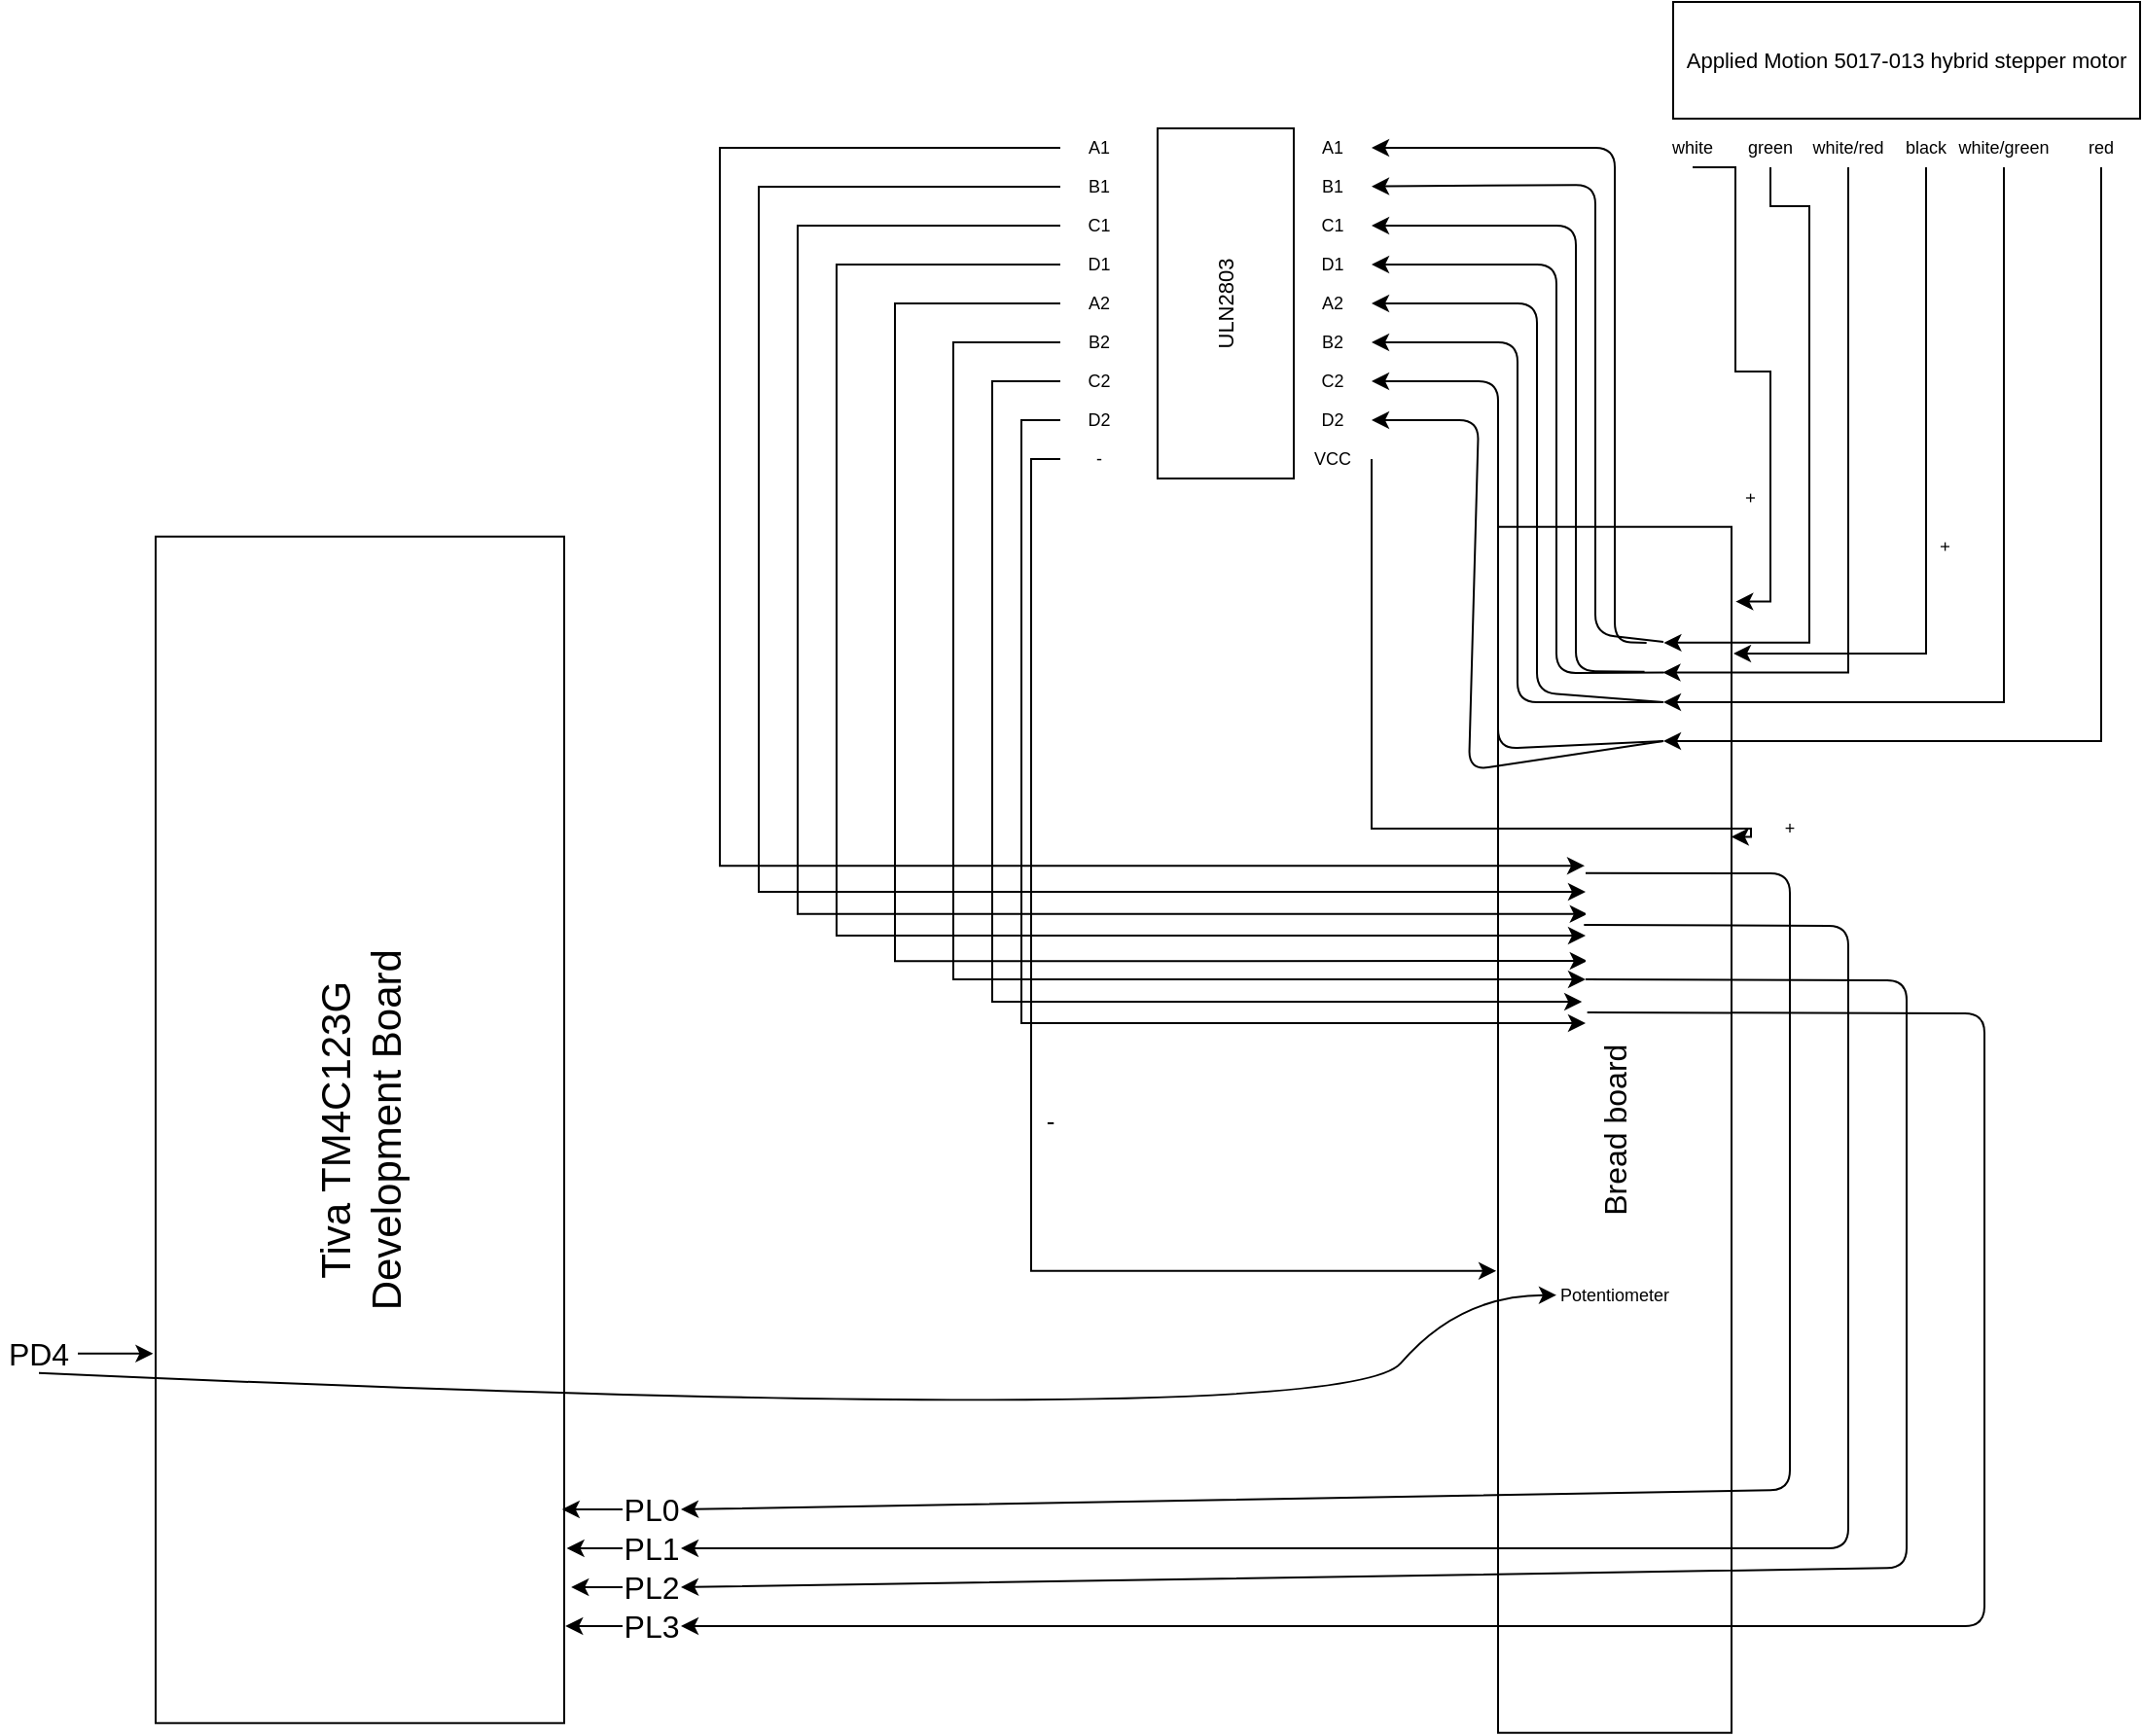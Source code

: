 <mxfile version="13.9.8" type="github">
  <diagram id="UxYcNDaZcgAWw7PneW3B" name="Page-1">
    <mxGraphModel dx="2523" dy="979" grid="1" gridSize="10" guides="1" tooltips="1" connect="1" arrows="1" fold="1" page="1" pageScale="1" pageWidth="850" pageHeight="1100" math="0" shadow="0">
      <root>
        <mxCell id="0" />
        <mxCell id="1" parent="0" />
        <mxCell id="YMQGmcqetLwAoUpaAqa0-1" value="Tiva TM4C123G&lt;br style=&quot;font-size: 21px;&quot;&gt;Development Board" style="rounded=0;whiteSpace=wrap;html=1;rotation=-90;fontSize=21;" vertex="1" parent="1">
          <mxGeometry x="-480" y="629.86" width="610" height="210" as="geometry" />
        </mxCell>
        <mxCell id="YMQGmcqetLwAoUpaAqa0-149" style="edgeStyle=orthogonalEdgeStyle;rounded=0;orthogonalLoop=1;jettySize=auto;html=1;exitX=0;exitY=0.5;exitDx=0;exitDy=0;entryX=0.18;entryY=0.995;entryDx=0;entryDy=0;entryPerimeter=0;fontSize=13;" edge="1" parent="1" source="YMQGmcqetLwAoUpaAqa0-3" target="YMQGmcqetLwAoUpaAqa0-1">
          <mxGeometry relative="1" as="geometry" />
        </mxCell>
        <mxCell id="YMQGmcqetLwAoUpaAqa0-3" value="PL0" style="text;html=1;strokeColor=none;fillColor=none;align=center;verticalAlign=middle;whiteSpace=wrap;rounded=0;fontSize=16;" vertex="1" parent="1">
          <mxGeometry x="-40" y="920" width="30" height="20" as="geometry" />
        </mxCell>
        <mxCell id="YMQGmcqetLwAoUpaAqa0-150" style="edgeStyle=orthogonalEdgeStyle;rounded=0;orthogonalLoop=1;jettySize=auto;html=1;exitX=0;exitY=0.5;exitDx=0;exitDy=0;entryX=0.147;entryY=1.006;entryDx=0;entryDy=0;entryPerimeter=0;fontSize=13;" edge="1" parent="1" source="YMQGmcqetLwAoUpaAqa0-4" target="YMQGmcqetLwAoUpaAqa0-1">
          <mxGeometry relative="1" as="geometry" />
        </mxCell>
        <mxCell id="YMQGmcqetLwAoUpaAqa0-4" value="PL1" style="text;html=1;strokeColor=none;fillColor=none;align=center;verticalAlign=middle;whiteSpace=wrap;rounded=0;fontSize=16;" vertex="1" parent="1">
          <mxGeometry x="-40" y="940" width="30" height="20" as="geometry" />
        </mxCell>
        <mxCell id="YMQGmcqetLwAoUpaAqa0-151" style="edgeStyle=orthogonalEdgeStyle;rounded=0;orthogonalLoop=1;jettySize=auto;html=1;exitX=0;exitY=0.5;exitDx=0;exitDy=0;entryX=0.114;entryY=1.017;entryDx=0;entryDy=0;entryPerimeter=0;fontSize=13;" edge="1" parent="1" source="YMQGmcqetLwAoUpaAqa0-5" target="YMQGmcqetLwAoUpaAqa0-1">
          <mxGeometry relative="1" as="geometry" />
        </mxCell>
        <mxCell id="YMQGmcqetLwAoUpaAqa0-5" value="PL2" style="text;html=1;strokeColor=none;fillColor=none;align=center;verticalAlign=middle;whiteSpace=wrap;rounded=0;fontSize=16;" vertex="1" parent="1">
          <mxGeometry x="-40" y="960" width="30" height="20" as="geometry" />
        </mxCell>
        <mxCell id="YMQGmcqetLwAoUpaAqa0-152" style="edgeStyle=orthogonalEdgeStyle;rounded=0;orthogonalLoop=1;jettySize=auto;html=1;exitX=0;exitY=0.5;exitDx=0;exitDy=0;entryX=0.082;entryY=1.003;entryDx=0;entryDy=0;entryPerimeter=0;fontSize=13;" edge="1" parent="1" source="YMQGmcqetLwAoUpaAqa0-6" target="YMQGmcqetLwAoUpaAqa0-1">
          <mxGeometry relative="1" as="geometry" />
        </mxCell>
        <mxCell id="YMQGmcqetLwAoUpaAqa0-6" value="PL3" style="text;html=1;strokeColor=none;fillColor=none;align=center;verticalAlign=middle;whiteSpace=wrap;rounded=0;fontSize=16;" vertex="1" parent="1">
          <mxGeometry x="-40" y="980" width="30" height="20" as="geometry" />
        </mxCell>
        <mxCell id="YMQGmcqetLwAoUpaAqa0-44" style="edgeStyle=orthogonalEdgeStyle;rounded=0;orthogonalLoop=1;jettySize=auto;html=1;exitX=1;exitY=0.5;exitDx=0;exitDy=0;entryX=0.312;entryY=-0.006;entryDx=0;entryDy=0;entryPerimeter=0;fontSize=16;" edge="1" parent="1" source="YMQGmcqetLwAoUpaAqa0-8" target="YMQGmcqetLwAoUpaAqa0-1">
          <mxGeometry relative="1" as="geometry" />
        </mxCell>
        <mxCell id="YMQGmcqetLwAoUpaAqa0-8" value="PD4" style="text;html=1;strokeColor=none;fillColor=none;align=center;verticalAlign=middle;whiteSpace=wrap;rounded=0;fontSize=16;" vertex="1" parent="1">
          <mxGeometry x="-360" y="839.86" width="40" height="20" as="geometry" />
        </mxCell>
        <mxCell id="YMQGmcqetLwAoUpaAqa0-36" value="Bread board" style="rounded=0;whiteSpace=wrap;html=1;fontSize=16;rotation=-90;labelBackgroundColor=none;" vertex="1" parent="1">
          <mxGeometry x="160" y="674.86" width="620" height="120" as="geometry" />
        </mxCell>
        <mxCell id="YMQGmcqetLwAoUpaAqa0-54" value="" style="curved=1;endArrow=classic;html=1;fontSize=16;exitX=0.5;exitY=1;exitDx=0;exitDy=0;" edge="1" parent="1" source="YMQGmcqetLwAoUpaAqa0-8">
          <mxGeometry width="50" height="50" relative="1" as="geometry">
            <mxPoint x="390" y="869.86" as="sourcePoint" />
            <mxPoint x="440" y="819.86" as="targetPoint" />
            <Array as="points">
              <mxPoint x="330" y="889.86" />
              <mxPoint x="390" y="819.86" />
            </Array>
          </mxGeometry>
        </mxCell>
        <mxCell id="YMQGmcqetLwAoUpaAqa0-55" value="Potentiometer" style="text;html=1;strokeColor=none;fillColor=none;align=center;verticalAlign=middle;whiteSpace=wrap;rounded=0;labelBackgroundColor=none;fontSize=9;" vertex="1" parent="1">
          <mxGeometry x="450" y="809.86" width="40" height="20" as="geometry" />
        </mxCell>
        <mxCell id="YMQGmcqetLwAoUpaAqa0-56" value="ULN2803" style="rounded=0;whiteSpace=wrap;html=1;labelBackgroundColor=none;fontSize=11;rotation=-90;" vertex="1" parent="1">
          <mxGeometry x="180" y="275" width="180" height="70" as="geometry" />
        </mxCell>
        <mxCell id="YMQGmcqetLwAoUpaAqa0-138" style="edgeStyle=orthogonalEdgeStyle;rounded=0;orthogonalLoop=1;jettySize=auto;html=1;exitX=0;exitY=0.5;exitDx=0;exitDy=0;entryX=0.899;entryY=-0.024;entryDx=0;entryDy=0;entryPerimeter=0;fontSize=9;" edge="1" parent="1" source="YMQGmcqetLwAoUpaAqa0-57" target="YMQGmcqetLwAoUpaAqa0-137">
          <mxGeometry relative="1" as="geometry">
            <Array as="points">
              <mxPoint x="10" y="230" />
              <mxPoint x="10" y="599" />
            </Array>
          </mxGeometry>
        </mxCell>
        <mxCell id="YMQGmcqetLwAoUpaAqa0-57" value="A1" style="text;html=1;strokeColor=none;fillColor=none;align=center;verticalAlign=middle;whiteSpace=wrap;rounded=0;labelBackgroundColor=none;fontSize=9;" vertex="1" parent="1">
          <mxGeometry x="185" y="220" width="40" height="20" as="geometry" />
        </mxCell>
        <mxCell id="YMQGmcqetLwAoUpaAqa0-139" style="edgeStyle=orthogonalEdgeStyle;rounded=0;orthogonalLoop=1;jettySize=auto;html=1;exitX=0;exitY=0.5;exitDx=0;exitDy=0;entryX=0.75;entryY=0;entryDx=0;entryDy=0;fontSize=9;" edge="1" parent="1" source="YMQGmcqetLwAoUpaAqa0-58" target="YMQGmcqetLwAoUpaAqa0-137">
          <mxGeometry relative="1" as="geometry">
            <Array as="points">
              <mxPoint x="30" y="250" />
              <mxPoint x="30" y="612" />
            </Array>
          </mxGeometry>
        </mxCell>
        <mxCell id="YMQGmcqetLwAoUpaAqa0-58" value="B1" style="text;html=1;strokeColor=none;fillColor=none;align=center;verticalAlign=middle;whiteSpace=wrap;rounded=0;labelBackgroundColor=none;fontSize=9;" vertex="1" parent="1">
          <mxGeometry x="185" y="240" width="40" height="20" as="geometry" />
        </mxCell>
        <mxCell id="YMQGmcqetLwAoUpaAqa0-140" style="edgeStyle=orthogonalEdgeStyle;rounded=0;orthogonalLoop=1;jettySize=auto;html=1;exitX=0;exitY=0.5;exitDx=0;exitDy=0;entryX=0.623;entryY=0.045;entryDx=0;entryDy=0;entryPerimeter=0;fontSize=9;" edge="1" parent="1" source="YMQGmcqetLwAoUpaAqa0-59" target="YMQGmcqetLwAoUpaAqa0-137">
          <mxGeometry relative="1" as="geometry">
            <Array as="points">
              <mxPoint x="50" y="270" />
              <mxPoint x="50" y="624" />
            </Array>
          </mxGeometry>
        </mxCell>
        <mxCell id="YMQGmcqetLwAoUpaAqa0-59" value="C1" style="text;html=1;strokeColor=none;fillColor=none;align=center;verticalAlign=middle;whiteSpace=wrap;rounded=0;labelBackgroundColor=none;fontSize=9;" vertex="1" parent="1">
          <mxGeometry x="185" y="260" width="40" height="20" as="geometry" />
        </mxCell>
        <mxCell id="YMQGmcqetLwAoUpaAqa0-141" style="edgeStyle=orthogonalEdgeStyle;rounded=0;orthogonalLoop=1;jettySize=auto;html=1;exitX=0;exitY=0.5;exitDx=0;exitDy=0;entryX=0.5;entryY=0;entryDx=0;entryDy=0;fontSize=9;" edge="1" parent="1" source="YMQGmcqetLwAoUpaAqa0-60" target="YMQGmcqetLwAoUpaAqa0-137">
          <mxGeometry relative="1" as="geometry">
            <Array as="points">
              <mxPoint x="70" y="290" />
              <mxPoint x="70" y="635" />
            </Array>
          </mxGeometry>
        </mxCell>
        <mxCell id="YMQGmcqetLwAoUpaAqa0-60" value="D1" style="text;html=1;strokeColor=none;fillColor=none;align=center;verticalAlign=middle;whiteSpace=wrap;rounded=0;labelBackgroundColor=none;fontSize=9;" vertex="1" parent="1">
          <mxGeometry x="185" y="280" width="40" height="20" as="geometry" />
        </mxCell>
        <mxCell id="YMQGmcqetLwAoUpaAqa0-142" style="edgeStyle=orthogonalEdgeStyle;rounded=0;orthogonalLoop=1;jettySize=auto;html=1;exitX=0;exitY=0.5;exitDx=0;exitDy=0;entryX=0.355;entryY=0.045;entryDx=0;entryDy=0;entryPerimeter=0;fontSize=9;" edge="1" parent="1" source="YMQGmcqetLwAoUpaAqa0-61" target="YMQGmcqetLwAoUpaAqa0-137">
          <mxGeometry relative="1" as="geometry">
            <Array as="points">
              <mxPoint x="100" y="310" />
              <mxPoint x="100" y="648" />
            </Array>
          </mxGeometry>
        </mxCell>
        <mxCell id="YMQGmcqetLwAoUpaAqa0-61" value="A2" style="text;html=1;strokeColor=none;fillColor=none;align=center;verticalAlign=middle;whiteSpace=wrap;rounded=0;labelBackgroundColor=none;fontSize=9;" vertex="1" parent="1">
          <mxGeometry x="185" y="300" width="40" height="20" as="geometry" />
        </mxCell>
        <mxCell id="YMQGmcqetLwAoUpaAqa0-143" style="edgeStyle=orthogonalEdgeStyle;rounded=0;orthogonalLoop=1;jettySize=auto;html=1;exitX=0;exitY=0.5;exitDx=0;exitDy=0;entryX=0.25;entryY=0;entryDx=0;entryDy=0;fontSize=9;" edge="1" parent="1" source="YMQGmcqetLwAoUpaAqa0-62" target="YMQGmcqetLwAoUpaAqa0-137">
          <mxGeometry relative="1" as="geometry">
            <Array as="points">
              <mxPoint x="130" y="330" />
              <mxPoint x="130" y="658" />
            </Array>
          </mxGeometry>
        </mxCell>
        <mxCell id="YMQGmcqetLwAoUpaAqa0-62" value="B2" style="text;html=1;strokeColor=none;fillColor=none;align=center;verticalAlign=middle;whiteSpace=wrap;rounded=0;labelBackgroundColor=none;fontSize=9;" vertex="1" parent="1">
          <mxGeometry x="185" y="320" width="40" height="20" as="geometry" />
        </mxCell>
        <mxCell id="YMQGmcqetLwAoUpaAqa0-145" style="edgeStyle=orthogonalEdgeStyle;rounded=0;orthogonalLoop=1;jettySize=auto;html=1;exitX=0;exitY=0.5;exitDx=0;exitDy=0;entryX=0.117;entryY=-0.093;entryDx=0;entryDy=0;entryPerimeter=0;fontSize=9;" edge="1" parent="1" source="YMQGmcqetLwAoUpaAqa0-63" target="YMQGmcqetLwAoUpaAqa0-137">
          <mxGeometry relative="1" as="geometry">
            <Array as="points">
              <mxPoint x="150" y="350" />
              <mxPoint x="150" y="669" />
              <mxPoint x="453" y="669" />
            </Array>
          </mxGeometry>
        </mxCell>
        <mxCell id="YMQGmcqetLwAoUpaAqa0-63" value="C2" style="text;html=1;strokeColor=none;fillColor=none;align=center;verticalAlign=middle;whiteSpace=wrap;rounded=0;labelBackgroundColor=none;fontSize=9;" vertex="1" parent="1">
          <mxGeometry x="185" y="340" width="40" height="20" as="geometry" />
        </mxCell>
        <mxCell id="YMQGmcqetLwAoUpaAqa0-146" style="edgeStyle=orthogonalEdgeStyle;rounded=0;orthogonalLoop=1;jettySize=auto;html=1;exitX=0;exitY=0.5;exitDx=0;exitDy=0;entryX=0;entryY=0;entryDx=0;entryDy=0;fontSize=9;" edge="1" parent="1" source="YMQGmcqetLwAoUpaAqa0-64" target="YMQGmcqetLwAoUpaAqa0-137">
          <mxGeometry relative="1" as="geometry">
            <Array as="points">
              <mxPoint x="165" y="370" />
              <mxPoint x="165" y="680" />
            </Array>
          </mxGeometry>
        </mxCell>
        <mxCell id="YMQGmcqetLwAoUpaAqa0-64" value="D2" style="text;html=1;strokeColor=none;fillColor=none;align=center;verticalAlign=middle;whiteSpace=wrap;rounded=0;labelBackgroundColor=none;fontSize=9;" vertex="1" parent="1">
          <mxGeometry x="185" y="360" width="40" height="20" as="geometry" />
        </mxCell>
        <mxCell id="YMQGmcqetLwAoUpaAqa0-147" style="edgeStyle=orthogonalEdgeStyle;rounded=0;orthogonalLoop=1;jettySize=auto;html=1;exitX=0;exitY=0.5;exitDx=0;exitDy=0;entryX=0.383;entryY=-0.008;entryDx=0;entryDy=0;entryPerimeter=0;fontSize=9;" edge="1" parent="1" source="YMQGmcqetLwAoUpaAqa0-65" target="YMQGmcqetLwAoUpaAqa0-36">
          <mxGeometry relative="1" as="geometry">
            <Array as="points">
              <mxPoint x="170" y="390" />
              <mxPoint x="170" y="807" />
            </Array>
          </mxGeometry>
        </mxCell>
        <mxCell id="YMQGmcqetLwAoUpaAqa0-65" value="-" style="text;html=1;strokeColor=none;fillColor=none;align=center;verticalAlign=middle;whiteSpace=wrap;rounded=0;labelBackgroundColor=none;fontSize=9;" vertex="1" parent="1">
          <mxGeometry x="185" y="380" width="40" height="20" as="geometry" />
        </mxCell>
        <mxCell id="YMQGmcqetLwAoUpaAqa0-94" value="A1" style="text;html=1;strokeColor=none;fillColor=none;align=center;verticalAlign=middle;whiteSpace=wrap;rounded=0;labelBackgroundColor=none;fontSize=9;" vertex="1" parent="1">
          <mxGeometry x="305" y="220" width="40" height="20" as="geometry" />
        </mxCell>
        <mxCell id="YMQGmcqetLwAoUpaAqa0-95" value="B1" style="text;html=1;strokeColor=none;fillColor=none;align=center;verticalAlign=middle;whiteSpace=wrap;rounded=0;labelBackgroundColor=none;fontSize=9;" vertex="1" parent="1">
          <mxGeometry x="305" y="240" width="40" height="20" as="geometry" />
        </mxCell>
        <mxCell id="YMQGmcqetLwAoUpaAqa0-96" value="C1" style="text;html=1;strokeColor=none;fillColor=none;align=center;verticalAlign=middle;whiteSpace=wrap;rounded=0;labelBackgroundColor=none;fontSize=9;" vertex="1" parent="1">
          <mxGeometry x="305" y="260" width="40" height="20" as="geometry" />
        </mxCell>
        <mxCell id="YMQGmcqetLwAoUpaAqa0-97" value="D1" style="text;html=1;strokeColor=none;fillColor=none;align=center;verticalAlign=middle;whiteSpace=wrap;rounded=0;labelBackgroundColor=none;fontSize=9;" vertex="1" parent="1">
          <mxGeometry x="305" y="280" width="40" height="20" as="geometry" />
        </mxCell>
        <mxCell id="YMQGmcqetLwAoUpaAqa0-98" value="A2" style="text;html=1;strokeColor=none;fillColor=none;align=center;verticalAlign=middle;whiteSpace=wrap;rounded=0;labelBackgroundColor=none;fontSize=9;" vertex="1" parent="1">
          <mxGeometry x="305" y="300" width="40" height="20" as="geometry" />
        </mxCell>
        <mxCell id="YMQGmcqetLwAoUpaAqa0-99" value="B2" style="text;html=1;strokeColor=none;fillColor=none;align=center;verticalAlign=middle;whiteSpace=wrap;rounded=0;labelBackgroundColor=none;fontSize=9;" vertex="1" parent="1">
          <mxGeometry x="305" y="320" width="40" height="20" as="geometry" />
        </mxCell>
        <mxCell id="YMQGmcqetLwAoUpaAqa0-100" value="C2" style="text;html=1;strokeColor=none;fillColor=none;align=center;verticalAlign=middle;whiteSpace=wrap;rounded=0;labelBackgroundColor=none;fontSize=9;" vertex="1" parent="1">
          <mxGeometry x="305" y="340" width="40" height="20" as="geometry" />
        </mxCell>
        <mxCell id="YMQGmcqetLwAoUpaAqa0-101" value="D2" style="text;html=1;strokeColor=none;fillColor=none;align=center;verticalAlign=middle;whiteSpace=wrap;rounded=0;labelBackgroundColor=none;fontSize=9;" vertex="1" parent="1">
          <mxGeometry x="305" y="360" width="40" height="20" as="geometry" />
        </mxCell>
        <mxCell id="YMQGmcqetLwAoUpaAqa0-135" style="edgeStyle=orthogonalEdgeStyle;rounded=0;orthogonalLoop=1;jettySize=auto;html=1;exitX=1;exitY=0.5;exitDx=0;exitDy=0;entryX=0.743;entryY=0.999;entryDx=0;entryDy=0;entryPerimeter=0;fontSize=9;" edge="1" parent="1" source="YMQGmcqetLwAoUpaAqa0-102" target="YMQGmcqetLwAoUpaAqa0-36">
          <mxGeometry relative="1" as="geometry">
            <Array as="points">
              <mxPoint x="345" y="580" />
              <mxPoint x="540" y="580" />
              <mxPoint x="540" y="584" />
            </Array>
          </mxGeometry>
        </mxCell>
        <mxCell id="YMQGmcqetLwAoUpaAqa0-102" value="VCC" style="text;html=1;strokeColor=none;fillColor=none;align=center;verticalAlign=middle;whiteSpace=wrap;rounded=0;labelBackgroundColor=none;fontSize=9;" vertex="1" parent="1">
          <mxGeometry x="305" y="380" width="40" height="20" as="geometry" />
        </mxCell>
        <mxCell id="YMQGmcqetLwAoUpaAqa0-103" value="Applied Motion 5017-013 hybrid stepper motor" style="rounded=0;whiteSpace=wrap;html=1;labelBackgroundColor=none;fontSize=11;" vertex="1" parent="1">
          <mxGeometry x="500" y="155" width="240" height="60" as="geometry" />
        </mxCell>
        <mxCell id="YMQGmcqetLwAoUpaAqa0-112" style="edgeStyle=orthogonalEdgeStyle;rounded=0;orthogonalLoop=1;jettySize=auto;html=1;exitX=0.5;exitY=1;exitDx=0;exitDy=0;entryX=0.938;entryY=1.018;entryDx=0;entryDy=0;entryPerimeter=0;fontSize=9;" edge="1" parent="1" source="YMQGmcqetLwAoUpaAqa0-104" target="YMQGmcqetLwAoUpaAqa0-36">
          <mxGeometry relative="1" as="geometry">
            <Array as="points">
              <mxPoint x="532" y="240" />
              <mxPoint x="532" y="345" />
              <mxPoint x="550" y="345" />
              <mxPoint x="550" y="463" />
            </Array>
          </mxGeometry>
        </mxCell>
        <mxCell id="YMQGmcqetLwAoUpaAqa0-104" value="white" style="text;html=1;strokeColor=none;fillColor=none;align=center;verticalAlign=middle;whiteSpace=wrap;rounded=0;labelBackgroundColor=none;fontSize=9;" vertex="1" parent="1">
          <mxGeometry x="490" y="220" width="40" height="20" as="geometry" />
        </mxCell>
        <mxCell id="YMQGmcqetLwAoUpaAqa0-120" style="edgeStyle=orthogonalEdgeStyle;rounded=0;orthogonalLoop=1;jettySize=auto;html=1;exitX=0.5;exitY=1;exitDx=0;exitDy=0;entryX=0.118;entryY=-0.021;entryDx=0;entryDy=0;entryPerimeter=0;fontSize=9;" edge="1" parent="1" source="YMQGmcqetLwAoUpaAqa0-105" target="YMQGmcqetLwAoUpaAqa0-119">
          <mxGeometry relative="1" as="geometry">
            <Array as="points">
              <mxPoint x="550" y="260" />
              <mxPoint x="570" y="260" />
              <mxPoint x="570" y="484" />
            </Array>
          </mxGeometry>
        </mxCell>
        <mxCell id="YMQGmcqetLwAoUpaAqa0-105" value="green" style="text;html=1;strokeColor=none;fillColor=none;align=center;verticalAlign=middle;whiteSpace=wrap;rounded=0;labelBackgroundColor=none;fontSize=9;" vertex="1" parent="1">
          <mxGeometry x="530" y="220" width="40" height="20" as="geometry" />
        </mxCell>
        <mxCell id="YMQGmcqetLwAoUpaAqa0-121" style="edgeStyle=orthogonalEdgeStyle;rounded=0;orthogonalLoop=1;jettySize=auto;html=1;exitX=0.5;exitY=1;exitDx=0;exitDy=0;entryX=0.309;entryY=0.027;entryDx=0;entryDy=0;entryPerimeter=0;fontSize=9;" edge="1" parent="1" source="YMQGmcqetLwAoUpaAqa0-107" target="YMQGmcqetLwAoUpaAqa0-119">
          <mxGeometry relative="1" as="geometry">
            <Array as="points">
              <mxPoint x="590" y="500" />
            </Array>
          </mxGeometry>
        </mxCell>
        <mxCell id="YMQGmcqetLwAoUpaAqa0-107" value="white/red" style="text;html=1;strokeColor=none;fillColor=none;align=center;verticalAlign=middle;whiteSpace=wrap;rounded=0;labelBackgroundColor=none;fontSize=9;" vertex="1" parent="1">
          <mxGeometry x="570" y="220" width="40" height="20" as="geometry" />
        </mxCell>
        <mxCell id="YMQGmcqetLwAoUpaAqa0-113" style="edgeStyle=orthogonalEdgeStyle;rounded=0;orthogonalLoop=1;jettySize=auto;html=1;exitX=0.5;exitY=1;exitDx=0;exitDy=0;fontSize=9;" edge="1" parent="1" source="YMQGmcqetLwAoUpaAqa0-108">
          <mxGeometry relative="1" as="geometry">
            <mxPoint x="531" y="490" as="targetPoint" />
            <Array as="points">
              <mxPoint x="630" y="490" />
              <mxPoint x="531" y="490" />
            </Array>
          </mxGeometry>
        </mxCell>
        <mxCell id="YMQGmcqetLwAoUpaAqa0-108" value="black" style="text;html=1;strokeColor=none;fillColor=none;align=center;verticalAlign=middle;whiteSpace=wrap;rounded=0;labelBackgroundColor=none;fontSize=9;" vertex="1" parent="1">
          <mxGeometry x="610" y="220" width="40" height="20" as="geometry" />
        </mxCell>
        <mxCell id="YMQGmcqetLwAoUpaAqa0-122" style="edgeStyle=orthogonalEdgeStyle;rounded=0;orthogonalLoop=1;jettySize=auto;html=1;exitX=0.5;exitY=1;exitDx=0;exitDy=0;entryX=0.5;entryY=0;entryDx=0;entryDy=0;fontSize=9;" edge="1" parent="1" source="YMQGmcqetLwAoUpaAqa0-109" target="YMQGmcqetLwAoUpaAqa0-119">
          <mxGeometry relative="1" as="geometry" />
        </mxCell>
        <mxCell id="YMQGmcqetLwAoUpaAqa0-109" value="white/green" style="text;html=1;strokeColor=none;fillColor=none;align=center;verticalAlign=middle;whiteSpace=wrap;rounded=0;labelBackgroundColor=none;fontSize=9;" vertex="1" parent="1">
          <mxGeometry x="650" y="220" width="40" height="20" as="geometry" />
        </mxCell>
        <mxCell id="YMQGmcqetLwAoUpaAqa0-123" style="edgeStyle=orthogonalEdgeStyle;rounded=0;orthogonalLoop=1;jettySize=auto;html=1;exitX=0.5;exitY=1;exitDx=0;exitDy=0;entryX=0.75;entryY=0;entryDx=0;entryDy=0;fontSize=9;" edge="1" parent="1" source="YMQGmcqetLwAoUpaAqa0-111" target="YMQGmcqetLwAoUpaAqa0-119">
          <mxGeometry relative="1" as="geometry" />
        </mxCell>
        <mxCell id="YMQGmcqetLwAoUpaAqa0-111" value="red" style="text;html=1;strokeColor=none;fillColor=none;align=center;verticalAlign=middle;whiteSpace=wrap;rounded=0;labelBackgroundColor=none;fontSize=9;" vertex="1" parent="1">
          <mxGeometry x="700" y="220" width="40" height="20" as="geometry" />
        </mxCell>
        <mxCell id="YMQGmcqetLwAoUpaAqa0-114" value="+" style="text;html=1;strokeColor=none;fillColor=none;align=center;verticalAlign=middle;whiteSpace=wrap;rounded=0;labelBackgroundColor=none;fontSize=9;rotation=-90;" vertex="1" parent="1">
          <mxGeometry x="620" y="430" width="40" height="10" as="geometry" />
        </mxCell>
        <mxCell id="YMQGmcqetLwAoUpaAqa0-115" value="+" style="text;html=1;strokeColor=none;fillColor=none;align=center;verticalAlign=middle;whiteSpace=wrap;rounded=0;labelBackgroundColor=none;fontSize=9;rotation=-90;" vertex="1" parent="1">
          <mxGeometry x="520" y="400" width="40" height="20" as="geometry" />
        </mxCell>
        <mxCell id="YMQGmcqetLwAoUpaAqa0-119" value="" style="rounded=0;whiteSpace=wrap;html=1;labelBackgroundColor=none;fontSize=9;rotation=90;strokeColor=none;" vertex="1" parent="1">
          <mxGeometry x="450" y="510" width="80" height="10" as="geometry" />
        </mxCell>
        <mxCell id="YMQGmcqetLwAoUpaAqa0-124" value="" style="endArrow=classic;html=1;fontSize=9;exitX=0.118;exitY=0.867;exitDx=0;exitDy=0;exitPerimeter=0;entryX=1;entryY=0.5;entryDx=0;entryDy=0;" edge="1" parent="1" source="YMQGmcqetLwAoUpaAqa0-119" target="YMQGmcqetLwAoUpaAqa0-94">
          <mxGeometry width="50" height="50" relative="1" as="geometry">
            <mxPoint x="410" y="420" as="sourcePoint" />
            <mxPoint x="420" y="370" as="targetPoint" />
            <Array as="points">
              <mxPoint x="470" y="484" />
              <mxPoint x="470" y="230" />
            </Array>
          </mxGeometry>
        </mxCell>
        <mxCell id="YMQGmcqetLwAoUpaAqa0-126" value="" style="endArrow=classic;html=1;fontSize=9;exitX=0.113;exitY=0;exitDx=0;exitDy=0;exitPerimeter=0;" edge="1" parent="1" source="YMQGmcqetLwAoUpaAqa0-119" target="YMQGmcqetLwAoUpaAqa0-95">
          <mxGeometry width="50" height="50" relative="1" as="geometry">
            <mxPoint x="496.33" y="494.44" as="sourcePoint" />
            <mxPoint x="355.0" y="240" as="targetPoint" />
            <Array as="points">
              <mxPoint x="460" y="480" />
              <mxPoint x="460" y="249" />
            </Array>
          </mxGeometry>
        </mxCell>
        <mxCell id="YMQGmcqetLwAoUpaAqa0-127" value="" style="endArrow=classic;html=1;fontSize=9;exitX=0.304;exitY=0.971;exitDx=0;exitDy=0;exitPerimeter=0;entryX=1;entryY=0.5;entryDx=0;entryDy=0;" edge="1" parent="1" source="YMQGmcqetLwAoUpaAqa0-119" target="YMQGmcqetLwAoUpaAqa0-96">
          <mxGeometry width="50" height="50" relative="1" as="geometry">
            <mxPoint x="290" y="410" as="sourcePoint" />
            <mxPoint x="340" y="360" as="targetPoint" />
            <Array as="points">
              <mxPoint x="450" y="499" />
              <mxPoint x="450" y="270" />
            </Array>
          </mxGeometry>
        </mxCell>
        <mxCell id="YMQGmcqetLwAoUpaAqa0-128" value="" style="endArrow=classic;html=1;fontSize=9;exitX=0.31;exitY=-0.028;exitDx=0;exitDy=0;exitPerimeter=0;entryX=1;entryY=0.5;entryDx=0;entryDy=0;" edge="1" parent="1" source="YMQGmcqetLwAoUpaAqa0-119" target="YMQGmcqetLwAoUpaAqa0-97">
          <mxGeometry width="50" height="50" relative="1" as="geometry">
            <mxPoint x="495.29" y="509.32" as="sourcePoint" />
            <mxPoint x="355.0" y="280" as="targetPoint" />
            <Array as="points">
              <mxPoint x="440" y="500" />
              <mxPoint x="440" y="290" />
            </Array>
          </mxGeometry>
        </mxCell>
        <mxCell id="YMQGmcqetLwAoUpaAqa0-129" value="" style="endArrow=classic;html=1;fontSize=9;exitX=0.5;exitY=0;exitDx=0;exitDy=0;entryX=1;entryY=0.5;entryDx=0;entryDy=0;" edge="1" parent="1" source="YMQGmcqetLwAoUpaAqa0-119" target="YMQGmcqetLwAoUpaAqa0-98">
          <mxGeometry width="50" height="50" relative="1" as="geometry">
            <mxPoint x="505.29" y="519.32" as="sourcePoint" />
            <mxPoint x="365.0" y="290" as="targetPoint" />
            <Array as="points">
              <mxPoint x="430" y="510" />
              <mxPoint x="430" y="310" />
            </Array>
          </mxGeometry>
        </mxCell>
        <mxCell id="YMQGmcqetLwAoUpaAqa0-131" value="" style="endArrow=classic;html=1;fontSize=9;exitX=0.5;exitY=0;exitDx=0;exitDy=0;entryX=1;entryY=0.5;entryDx=0;entryDy=0;" edge="1" parent="1" source="YMQGmcqetLwAoUpaAqa0-119" target="YMQGmcqetLwAoUpaAqa0-99">
          <mxGeometry width="50" height="50" relative="1" as="geometry">
            <mxPoint x="515.29" y="529.32" as="sourcePoint" />
            <mxPoint x="375.0" y="300" as="targetPoint" />
            <Array as="points">
              <mxPoint x="420" y="515" />
              <mxPoint x="420" y="330" />
            </Array>
          </mxGeometry>
        </mxCell>
        <mxCell id="YMQGmcqetLwAoUpaAqa0-132" value="" style="endArrow=classic;html=1;fontSize=9;exitX=0.75;exitY=0;exitDx=0;exitDy=0;entryX=1;entryY=0.5;entryDx=0;entryDy=0;" edge="1" parent="1" source="YMQGmcqetLwAoUpaAqa0-119" target="YMQGmcqetLwAoUpaAqa0-100">
          <mxGeometry width="50" height="50" relative="1" as="geometry">
            <mxPoint x="525.29" y="539.32" as="sourcePoint" />
            <mxPoint x="385.0" y="310" as="targetPoint" />
            <Array as="points">
              <mxPoint x="410" y="539" />
              <mxPoint x="410" y="350" />
            </Array>
          </mxGeometry>
        </mxCell>
        <mxCell id="YMQGmcqetLwAoUpaAqa0-134" value="" style="endArrow=classic;html=1;fontSize=9;exitX=0.75;exitY=0;exitDx=0;exitDy=0;entryX=1;entryY=0.5;entryDx=0;entryDy=0;" edge="1" parent="1" source="YMQGmcqetLwAoUpaAqa0-119" target="YMQGmcqetLwAoUpaAqa0-101">
          <mxGeometry width="50" height="50" relative="1" as="geometry">
            <mxPoint x="535.29" y="549.32" as="sourcePoint" />
            <mxPoint x="395.0" y="320" as="targetPoint" />
            <Array as="points">
              <mxPoint x="395" y="550" />
              <mxPoint x="400" y="370" />
            </Array>
          </mxGeometry>
        </mxCell>
        <mxCell id="YMQGmcqetLwAoUpaAqa0-136" value="+" style="text;html=1;strokeColor=none;fillColor=none;align=center;verticalAlign=middle;whiteSpace=wrap;rounded=0;labelBackgroundColor=none;fontSize=9;" vertex="1" parent="1">
          <mxGeometry x="540" y="570" width="40" height="20" as="geometry" />
        </mxCell>
        <mxCell id="YMQGmcqetLwAoUpaAqa0-137" value="" style="rounded=0;whiteSpace=wrap;html=1;labelBackgroundColor=none;fontSize=9;rotation=-90;strokeColor=none;" vertex="1" parent="1">
          <mxGeometry x="420" y="625" width="90" height="20" as="geometry" />
        </mxCell>
        <mxCell id="YMQGmcqetLwAoUpaAqa0-148" value="-" style="text;html=1;strokeColor=none;fillColor=none;align=center;verticalAlign=middle;whiteSpace=wrap;rounded=0;labelBackgroundColor=none;fontSize=13;" vertex="1" parent="1">
          <mxGeometry x="160" y="720" width="40" height="20" as="geometry" />
        </mxCell>
        <mxCell id="YMQGmcqetLwAoUpaAqa0-153" value="" style="endArrow=classic;html=1;fontSize=13;exitX=0.857;exitY=0;exitDx=0;exitDy=0;exitPerimeter=0;entryX=1;entryY=0.5;entryDx=0;entryDy=0;" edge="1" parent="1" source="YMQGmcqetLwAoUpaAqa0-137" target="YMQGmcqetLwAoUpaAqa0-3">
          <mxGeometry width="50" height="50" relative="1" as="geometry">
            <mxPoint x="280" y="810" as="sourcePoint" />
            <mxPoint x="330" y="760" as="targetPoint" />
            <Array as="points">
              <mxPoint x="560" y="603" />
              <mxPoint x="560" y="920" />
            </Array>
          </mxGeometry>
        </mxCell>
        <mxCell id="YMQGmcqetLwAoUpaAqa0-154" value="" style="endArrow=classic;html=1;fontSize=13;exitX=0.561;exitY=-0.042;exitDx=0;exitDy=0;exitPerimeter=0;entryX=1;entryY=0.5;entryDx=0;entryDy=0;" edge="1" parent="1" source="YMQGmcqetLwAoUpaAqa0-137" target="YMQGmcqetLwAoUpaAqa0-4">
          <mxGeometry width="50" height="50" relative="1" as="geometry">
            <mxPoint x="280" y="810" as="sourcePoint" />
            <mxPoint x="330" y="760" as="targetPoint" />
            <Array as="points">
              <mxPoint x="590" y="630" />
              <mxPoint x="590" y="950" />
            </Array>
          </mxGeometry>
        </mxCell>
        <mxCell id="YMQGmcqetLwAoUpaAqa0-155" value="" style="endArrow=classic;html=1;fontSize=13;exitX=0.25;exitY=0;exitDx=0;exitDy=0;entryX=1;entryY=0.5;entryDx=0;entryDy=0;" edge="1" parent="1" source="YMQGmcqetLwAoUpaAqa0-137" target="YMQGmcqetLwAoUpaAqa0-5">
          <mxGeometry width="50" height="50" relative="1" as="geometry">
            <mxPoint x="280" y="810" as="sourcePoint" />
            <mxPoint x="330" y="760" as="targetPoint" />
            <Array as="points">
              <mxPoint x="620" y="658" />
              <mxPoint x="620" y="960" />
            </Array>
          </mxGeometry>
        </mxCell>
        <mxCell id="YMQGmcqetLwAoUpaAqa0-156" value="" style="endArrow=classic;html=1;fontSize=13;exitX=0.061;exitY=0.042;exitDx=0;exitDy=0;exitPerimeter=0;entryX=1;entryY=0.5;entryDx=0;entryDy=0;" edge="1" parent="1" source="YMQGmcqetLwAoUpaAqa0-137" target="YMQGmcqetLwAoUpaAqa0-6">
          <mxGeometry width="50" height="50" relative="1" as="geometry">
            <mxPoint x="280" y="810" as="sourcePoint" />
            <mxPoint x="330" y="760" as="targetPoint" />
            <Array as="points">
              <mxPoint x="660" y="675" />
              <mxPoint x="660" y="990" />
            </Array>
          </mxGeometry>
        </mxCell>
      </root>
    </mxGraphModel>
  </diagram>
</mxfile>
